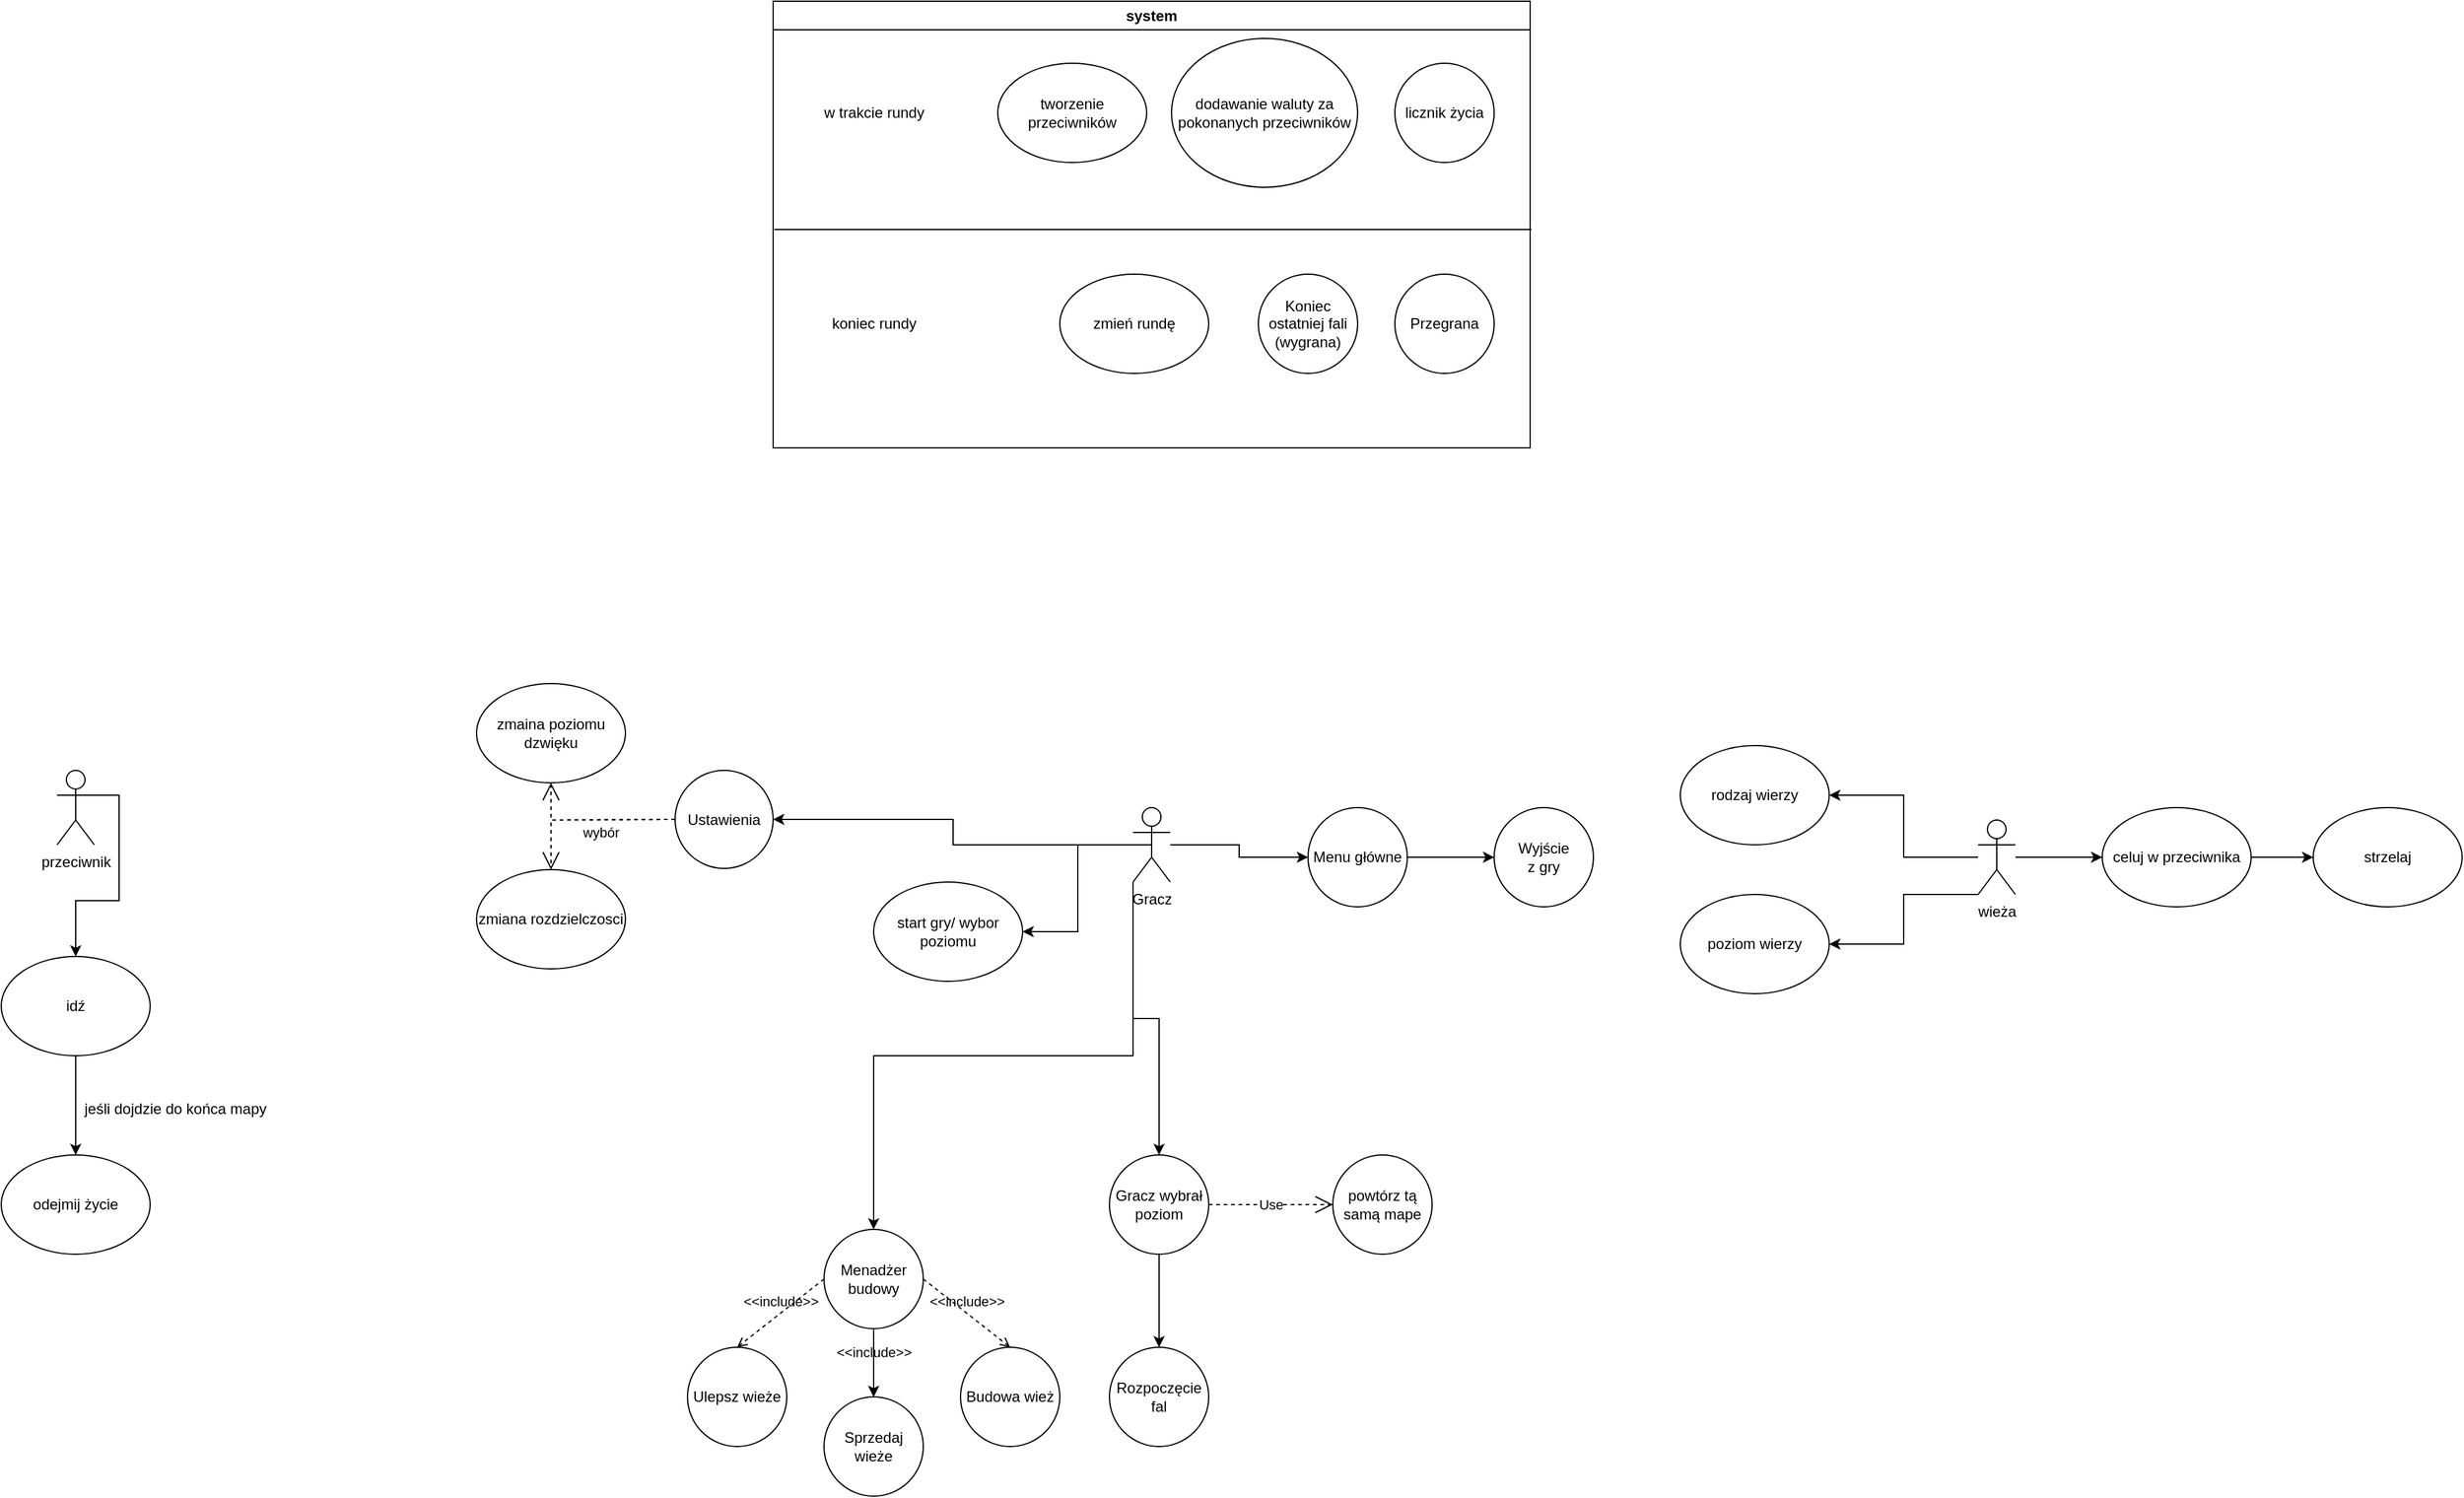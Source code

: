 <mxfile version="26.2.5">
  <diagram name="Strona-1" id="GtKuwoUM9BS78JBKEteD">
    <mxGraphModel dx="1969" dy="1792" grid="1" gridSize="10" guides="1" tooltips="1" connect="1" arrows="1" fold="1" page="1" pageScale="1" pageWidth="827" pageHeight="1169" math="0" shadow="0">
      <root>
        <mxCell id="0" />
        <mxCell id="1" parent="0" />
        <mxCell id="KREq8-2agoi1I6AGwySA-32" value="start gry/ wybor poziomu" style="ellipse;whiteSpace=wrap;html=1;" parent="1" vertex="1">
          <mxGeometry x="230" y="170" width="120" height="80" as="geometry" />
        </mxCell>
        <mxCell id="KREq8-2agoi1I6AGwySA-34" style="edgeStyle=orthogonalEdgeStyle;rounded=0;orthogonalLoop=1;jettySize=auto;html=1;exitX=0.5;exitY=0.5;exitDx=0;exitDy=0;exitPerimeter=0;" parent="1" source="KREq8-2agoi1I6AGwySA-33" target="KREq8-2agoi1I6AGwySA-32" edge="1">
          <mxGeometry relative="1" as="geometry" />
        </mxCell>
        <mxCell id="KREq8-2agoi1I6AGwySA-88" style="edgeStyle=orthogonalEdgeStyle;rounded=0;orthogonalLoop=1;jettySize=auto;html=1;exitX=0;exitY=1;exitDx=0;exitDy=0;exitPerimeter=0;" parent="1" source="KREq8-2agoi1I6AGwySA-33" target="KREq8-2agoi1I6AGwySA-51" edge="1">
          <mxGeometry relative="1" as="geometry" />
        </mxCell>
        <mxCell id="KREq8-2agoi1I6AGwySA-91" style="edgeStyle=orthogonalEdgeStyle;rounded=0;orthogonalLoop=1;jettySize=auto;html=1;exitX=0;exitY=1;exitDx=0;exitDy=0;exitPerimeter=0;" parent="1" source="KREq8-2agoi1I6AGwySA-33" target="KREq8-2agoi1I6AGwySA-50" edge="1">
          <mxGeometry relative="1" as="geometry" />
        </mxCell>
        <mxCell id="KREq8-2agoi1I6AGwySA-93" style="edgeStyle=orthogonalEdgeStyle;rounded=0;orthogonalLoop=1;jettySize=auto;html=1;exitX=0.5;exitY=0.5;exitDx=0;exitDy=0;exitPerimeter=0;" parent="1" source="KREq8-2agoi1I6AGwySA-33" target="KREq8-2agoi1I6AGwySA-38" edge="1">
          <mxGeometry relative="1" as="geometry" />
        </mxCell>
        <mxCell id="MmGcsjlvw-bPdA2bXPk2-18" style="edgeStyle=orthogonalEdgeStyle;rounded=0;orthogonalLoop=1;jettySize=auto;html=1;" edge="1" parent="1" source="KREq8-2agoi1I6AGwySA-33" target="KREq8-2agoi1I6AGwySA-35">
          <mxGeometry relative="1" as="geometry" />
        </mxCell>
        <mxCell id="KREq8-2agoi1I6AGwySA-33" value="Gracz&lt;div&gt;&lt;br&gt;&lt;/div&gt;" style="shape=umlActor;verticalLabelPosition=bottom;verticalAlign=top;html=1;outlineConnect=0;" parent="1" vertex="1">
          <mxGeometry x="439" y="110" width="30" height="60" as="geometry" />
        </mxCell>
        <mxCell id="KREq8-2agoi1I6AGwySA-38" value="Ustawienia" style="ellipse;whiteSpace=wrap;html=1;aspect=fixed;" parent="1" vertex="1">
          <mxGeometry x="70" y="80" width="79" height="79" as="geometry" />
        </mxCell>
        <mxCell id="KREq8-2agoi1I6AGwySA-44" value="Wyjście&lt;div&gt;z gry&lt;/div&gt;" style="ellipse;whiteSpace=wrap;html=1;aspect=fixed;" parent="1" vertex="1">
          <mxGeometry x="730" y="110" width="80" height="80" as="geometry" />
        </mxCell>
        <mxCell id="C1RNzL34NxAM10WFRyO1-7" style="edgeStyle=orthogonalEdgeStyle;rounded=0;orthogonalLoop=1;jettySize=auto;html=1;" parent="1" source="KREq8-2agoi1I6AGwySA-50" target="KREq8-2agoi1I6AGwySA-52" edge="1">
          <mxGeometry relative="1" as="geometry" />
        </mxCell>
        <mxCell id="KREq8-2agoi1I6AGwySA-50" value="Gracz wybrał poziom" style="ellipse;whiteSpace=wrap;html=1;aspect=fixed;" parent="1" vertex="1">
          <mxGeometry x="420" y="390" width="80" height="80" as="geometry" />
        </mxCell>
        <mxCell id="C1RNzL34NxAM10WFRyO1-44" value="" style="edgeStyle=orthogonalEdgeStyle;rounded=0;orthogonalLoop=1;jettySize=auto;html=1;" parent="1" source="KREq8-2agoi1I6AGwySA-51" target="KREq8-2agoi1I6AGwySA-99" edge="1">
          <mxGeometry relative="1" as="geometry" />
        </mxCell>
        <mxCell id="KREq8-2agoi1I6AGwySA-51" value="Menadżer budowy" style="ellipse;whiteSpace=wrap;html=1;aspect=fixed;" parent="1" vertex="1">
          <mxGeometry x="190" y="450" width="80" height="80" as="geometry" />
        </mxCell>
        <mxCell id="KREq8-2agoi1I6AGwySA-52" value="Rozpoczęcie fal" style="ellipse;whiteSpace=wrap;html=1;aspect=fixed;" parent="1" vertex="1">
          <mxGeometry x="420" y="545" width="80" height="80" as="geometry" />
        </mxCell>
        <mxCell id="KREq8-2agoi1I6AGwySA-71" value="powtórz tą samą mape" style="ellipse;whiteSpace=wrap;html=1;aspect=fixed;" parent="1" vertex="1">
          <mxGeometry x="600" y="390" width="80" height="80" as="geometry" />
        </mxCell>
        <mxCell id="KREq8-2agoi1I6AGwySA-98" value="Ulepsz wieże" style="ellipse;whiteSpace=wrap;html=1;aspect=fixed;" parent="1" vertex="1">
          <mxGeometry x="80" y="545" width="80" height="80" as="geometry" />
        </mxCell>
        <mxCell id="KREq8-2agoi1I6AGwySA-99" value="Sprzedaj wieże" style="ellipse;whiteSpace=wrap;html=1;aspect=fixed;" parent="1" vertex="1">
          <mxGeometry x="190" y="585" width="80" height="80" as="geometry" />
        </mxCell>
        <mxCell id="KREq8-2agoi1I6AGwySA-100" value="Budowa wież" style="ellipse;whiteSpace=wrap;html=1;aspect=fixed;" parent="1" vertex="1">
          <mxGeometry x="300" y="545" width="80" height="80" as="geometry" />
        </mxCell>
        <mxCell id="C1RNzL34NxAM10WFRyO1-14" value="system" style="swimlane;whiteSpace=wrap;html=1;" parent="1" vertex="1">
          <mxGeometry x="149" y="-540" width="610" height="360" as="geometry" />
        </mxCell>
        <mxCell id="C1RNzL34NxAM10WFRyO1-16" value="tworzenie przeciwników" style="ellipse;whiteSpace=wrap;html=1;" parent="C1RNzL34NxAM10WFRyO1-14" vertex="1">
          <mxGeometry x="181" y="50" width="120" height="80" as="geometry" />
        </mxCell>
        <mxCell id="C1RNzL34NxAM10WFRyO1-17" value="dodawanie waluty za pokonanych przeciwników" style="ellipse;whiteSpace=wrap;html=1;" parent="C1RNzL34NxAM10WFRyO1-14" vertex="1">
          <mxGeometry x="321" y="30" width="150" height="120" as="geometry" />
        </mxCell>
        <mxCell id="C1RNzL34NxAM10WFRyO1-18" value="licznik życia" style="ellipse;whiteSpace=wrap;html=1;aspect=fixed;" parent="C1RNzL34NxAM10WFRyO1-14" vertex="1">
          <mxGeometry x="501" y="50" width="80" height="80" as="geometry" />
        </mxCell>
        <mxCell id="KREq8-2agoi1I6AGwySA-65" value="Koniec ostatniej fali&lt;div&gt;(wygrana)&lt;/div&gt;" style="ellipse;whiteSpace=wrap;html=1;aspect=fixed;" parent="C1RNzL34NxAM10WFRyO1-14" vertex="1">
          <mxGeometry x="391" y="220" width="80" height="80" as="geometry" />
        </mxCell>
        <mxCell id="KREq8-2agoi1I6AGwySA-68" value="Przegrana" style="ellipse;whiteSpace=wrap;html=1;aspect=fixed;" parent="C1RNzL34NxAM10WFRyO1-14" vertex="1">
          <mxGeometry x="501" y="220" width="80" height="80" as="geometry" />
        </mxCell>
        <mxCell id="MmGcsjlvw-bPdA2bXPk2-35" value="&lt;div&gt;w trakcie rundy&lt;/div&gt;" style="text;html=1;align=center;verticalAlign=middle;resizable=0;points=[];autosize=1;strokeColor=none;fillColor=none;" vertex="1" parent="C1RNzL34NxAM10WFRyO1-14">
          <mxGeometry x="31" y="75" width="100" height="30" as="geometry" />
        </mxCell>
        <mxCell id="MmGcsjlvw-bPdA2bXPk2-36" value="koniec rundy" style="text;html=1;align=center;verticalAlign=middle;resizable=0;points=[];autosize=1;strokeColor=none;fillColor=none;" vertex="1" parent="C1RNzL34NxAM10WFRyO1-14">
          <mxGeometry x="36" y="245" width="90" height="30" as="geometry" />
        </mxCell>
        <mxCell id="MmGcsjlvw-bPdA2bXPk2-37" value="zmień rundę" style="ellipse;whiteSpace=wrap;html=1;" vertex="1" parent="C1RNzL34NxAM10WFRyO1-14">
          <mxGeometry x="231" y="220" width="120" height="80" as="geometry" />
        </mxCell>
        <mxCell id="C1RNzL34NxAM10WFRyO1-21" style="edgeStyle=orthogonalEdgeStyle;rounded=0;orthogonalLoop=1;jettySize=auto;html=1;" parent="1" source="KREq8-2agoi1I6AGwySA-35" target="KREq8-2agoi1I6AGwySA-44" edge="1">
          <mxGeometry relative="1" as="geometry" />
        </mxCell>
        <mxCell id="KREq8-2agoi1I6AGwySA-35" value="Menu główne" style="ellipse;whiteSpace=wrap;html=1;aspect=fixed;" parent="1" vertex="1">
          <mxGeometry x="580" y="110" width="80" height="80" as="geometry" />
        </mxCell>
        <mxCell id="MmGcsjlvw-bPdA2bXPk2-9" style="edgeStyle=orthogonalEdgeStyle;rounded=0;orthogonalLoop=1;jettySize=auto;html=1;exitX=1;exitY=0.333;exitDx=0;exitDy=0;exitPerimeter=0;" edge="1" parent="1" source="C1RNzL34NxAM10WFRyO1-22" target="C1RNzL34NxAM10WFRyO1-23">
          <mxGeometry relative="1" as="geometry" />
        </mxCell>
        <mxCell id="C1RNzL34NxAM10WFRyO1-22" value="przeciwnik&lt;div&gt;&lt;br&gt;&lt;/div&gt;" style="shape=umlActor;verticalLabelPosition=bottom;verticalAlign=top;html=1;outlineConnect=0;" parent="1" vertex="1">
          <mxGeometry x="-428" y="80" width="30" height="60" as="geometry" />
        </mxCell>
        <mxCell id="MmGcsjlvw-bPdA2bXPk2-13" value="" style="edgeStyle=orthogonalEdgeStyle;rounded=0;orthogonalLoop=1;jettySize=auto;html=1;" edge="1" parent="1" source="C1RNzL34NxAM10WFRyO1-23" target="C1RNzL34NxAM10WFRyO1-24">
          <mxGeometry relative="1" as="geometry" />
        </mxCell>
        <mxCell id="C1RNzL34NxAM10WFRyO1-23" value="idź" style="ellipse;whiteSpace=wrap;html=1;" parent="1" vertex="1">
          <mxGeometry x="-473" y="230" width="120" height="80" as="geometry" />
        </mxCell>
        <mxCell id="C1RNzL34NxAM10WFRyO1-24" value="odejmij życie" style="ellipse;whiteSpace=wrap;html=1;" parent="1" vertex="1">
          <mxGeometry x="-473" y="390" width="120" height="80" as="geometry" />
        </mxCell>
        <mxCell id="MmGcsjlvw-bPdA2bXPk2-4" value="" style="edgeStyle=orthogonalEdgeStyle;rounded=0;orthogonalLoop=1;jettySize=auto;html=1;" edge="1" parent="1" source="C1RNzL34NxAM10WFRyO1-30" target="EaSMaFOMQ_o7jlusIuXL-3">
          <mxGeometry relative="1" as="geometry" />
        </mxCell>
        <mxCell id="MmGcsjlvw-bPdA2bXPk2-7" style="edgeStyle=orthogonalEdgeStyle;rounded=0;orthogonalLoop=1;jettySize=auto;html=1;" edge="1" parent="1" source="C1RNzL34NxAM10WFRyO1-30" target="EaSMaFOMQ_o7jlusIuXL-5">
          <mxGeometry relative="1" as="geometry" />
        </mxCell>
        <mxCell id="MmGcsjlvw-bPdA2bXPk2-17" style="edgeStyle=orthogonalEdgeStyle;rounded=0;orthogonalLoop=1;jettySize=auto;html=1;entryX=1;entryY=0.5;entryDx=0;entryDy=0;" edge="1" parent="1" source="C1RNzL34NxAM10WFRyO1-30" target="EaSMaFOMQ_o7jlusIuXL-4">
          <mxGeometry relative="1" as="geometry">
            <Array as="points">
              <mxPoint x="1060" y="180" />
              <mxPoint x="1060" y="220" />
            </Array>
          </mxGeometry>
        </mxCell>
        <mxCell id="C1RNzL34NxAM10WFRyO1-30" value="wieża" style="shape=umlActor;verticalLabelPosition=bottom;verticalAlign=top;html=1;" parent="1" vertex="1">
          <mxGeometry x="1120" y="120" width="30" height="60" as="geometry" />
        </mxCell>
        <mxCell id="C1RNzL34NxAM10WFRyO1-31" value="&amp;lt;&amp;lt;include&amp;gt;&amp;gt;" style="html=1;verticalAlign=bottom;labelBackgroundColor=none;endArrow=open;endFill=0;dashed=1;rounded=0;exitX=0.5;exitY=1;exitDx=0;exitDy=0;" parent="1" source="KREq8-2agoi1I6AGwySA-51" target="KREq8-2agoi1I6AGwySA-99" edge="1">
          <mxGeometry width="160" relative="1" as="geometry">
            <mxPoint x="480" y="440" as="sourcePoint" />
            <mxPoint x="640" y="440" as="targetPoint" />
          </mxGeometry>
        </mxCell>
        <mxCell id="C1RNzL34NxAM10WFRyO1-32" value="&amp;lt;&amp;lt;include&amp;gt;&amp;gt;" style="html=1;verticalAlign=bottom;labelBackgroundColor=none;endArrow=open;endFill=0;dashed=1;rounded=0;exitX=1;exitY=0.5;exitDx=0;exitDy=0;entryX=0.5;entryY=0;entryDx=0;entryDy=0;" parent="1" source="KREq8-2agoi1I6AGwySA-51" target="KREq8-2agoi1I6AGwySA-100" edge="1">
          <mxGeometry width="160" relative="1" as="geometry">
            <mxPoint x="480" y="440" as="sourcePoint" />
            <mxPoint x="640" y="440" as="targetPoint" />
          </mxGeometry>
        </mxCell>
        <mxCell id="C1RNzL34NxAM10WFRyO1-33" value="&amp;lt;&amp;lt;include&amp;gt;&amp;gt;" style="html=1;verticalAlign=bottom;labelBackgroundColor=none;endArrow=open;endFill=0;dashed=1;rounded=0;exitX=0;exitY=0.5;exitDx=0;exitDy=0;entryX=0.5;entryY=0;entryDx=0;entryDy=0;" parent="1" source="KREq8-2agoi1I6AGwySA-51" target="KREq8-2agoi1I6AGwySA-98" edge="1">
          <mxGeometry width="160" relative="1" as="geometry">
            <mxPoint x="480" y="440" as="sourcePoint" />
            <mxPoint x="640" y="440" as="targetPoint" />
          </mxGeometry>
        </mxCell>
        <mxCell id="C1RNzL34NxAM10WFRyO1-35" value="zmiana rozdzielczosci" style="ellipse;whiteSpace=wrap;html=1;" parent="1" vertex="1">
          <mxGeometry x="-90" y="160" width="120" height="80" as="geometry" />
        </mxCell>
        <mxCell id="EaSMaFOMQ_o7jlusIuXL-3" value="rodzaj wierzy" style="ellipse;whiteSpace=wrap;html=1;" parent="1" vertex="1">
          <mxGeometry x="880" y="60" width="120" height="80" as="geometry" />
        </mxCell>
        <mxCell id="EaSMaFOMQ_o7jlusIuXL-4" value="poziom wierzy" style="ellipse;whiteSpace=wrap;html=1;" parent="1" vertex="1">
          <mxGeometry x="880" y="180" width="120" height="80" as="geometry" />
        </mxCell>
        <mxCell id="MmGcsjlvw-bPdA2bXPk2-8" style="edgeStyle=orthogonalEdgeStyle;rounded=0;orthogonalLoop=1;jettySize=auto;html=1;" edge="1" parent="1" source="EaSMaFOMQ_o7jlusIuXL-5" target="EaSMaFOMQ_o7jlusIuXL-6">
          <mxGeometry relative="1" as="geometry" />
        </mxCell>
        <mxCell id="EaSMaFOMQ_o7jlusIuXL-5" value="celuj w przeciwnika" style="ellipse;whiteSpace=wrap;html=1;" parent="1" vertex="1">
          <mxGeometry x="1220" y="110" width="120" height="80" as="geometry" />
        </mxCell>
        <mxCell id="EaSMaFOMQ_o7jlusIuXL-6" value="strzelaj" style="ellipse;whiteSpace=wrap;html=1;" parent="1" vertex="1">
          <mxGeometry x="1390" y="110" width="120" height="80" as="geometry" />
        </mxCell>
        <mxCell id="MmGcsjlvw-bPdA2bXPk2-3" value="Use" style="endArrow=open;endSize=12;dashed=1;html=1;rounded=0;entryX=0;entryY=0.5;entryDx=0;entryDy=0;exitX=1;exitY=0.5;exitDx=0;exitDy=0;" edge="1" parent="1" source="KREq8-2agoi1I6AGwySA-50" target="KREq8-2agoi1I6AGwySA-71">
          <mxGeometry width="160" relative="1" as="geometry">
            <mxPoint x="490" y="430" as="sourcePoint" />
            <mxPoint x="650" y="430" as="targetPoint" />
          </mxGeometry>
        </mxCell>
        <mxCell id="MmGcsjlvw-bPdA2bXPk2-20" value="zmaina poziomu dzwięku" style="ellipse;whiteSpace=wrap;html=1;" vertex="1" parent="1">
          <mxGeometry x="-90" y="10" width="120" height="80" as="geometry" />
        </mxCell>
        <mxCell id="MmGcsjlvw-bPdA2bXPk2-27" value="wybór" style="endArrow=open;endSize=12;dashed=1;html=1;rounded=0;entryX=0.5;entryY=0;entryDx=0;entryDy=0;exitX=0;exitY=0.5;exitDx=0;exitDy=0;" edge="1" parent="1" source="KREq8-2agoi1I6AGwySA-38" target="C1RNzL34NxAM10WFRyO1-35">
          <mxGeometry x="-0.142" y="10" width="160" relative="1" as="geometry">
            <mxPoint x="80" y="230" as="sourcePoint" />
            <mxPoint x="180" y="230" as="targetPoint" />
            <Array as="points">
              <mxPoint x="-30" y="120" />
            </Array>
            <mxPoint as="offset" />
          </mxGeometry>
        </mxCell>
        <mxCell id="MmGcsjlvw-bPdA2bXPk2-31" value="" style="endArrow=open;endSize=12;dashed=1;html=1;rounded=0;exitX=0;exitY=0.5;exitDx=0;exitDy=0;entryX=0.5;entryY=1;entryDx=0;entryDy=0;" edge="1" parent="1" source="KREq8-2agoi1I6AGwySA-38" target="MmGcsjlvw-bPdA2bXPk2-20">
          <mxGeometry width="160" relative="1" as="geometry">
            <mxPoint x="-60" y="130" as="sourcePoint" />
            <mxPoint x="100" y="130" as="targetPoint" />
            <Array as="points">
              <mxPoint x="-30" y="120" />
            </Array>
          </mxGeometry>
        </mxCell>
        <mxCell id="MmGcsjlvw-bPdA2bXPk2-33" value="&lt;div&gt;jeśli dojdzie do końca mapy&lt;/div&gt;" style="text;html=1;align=center;verticalAlign=middle;resizable=0;points=[];autosize=1;strokeColor=none;fillColor=none;" vertex="1" parent="1">
          <mxGeometry x="-413" y="338" width="160" height="30" as="geometry" />
        </mxCell>
        <mxCell id="MmGcsjlvw-bPdA2bXPk2-34" value="" style="line;strokeWidth=1;fillColor=none;align=left;verticalAlign=middle;spacingTop=-1;spacingLeft=3;spacingRight=3;rotatable=0;labelPosition=right;points=[];portConstraint=eastwest;strokeColor=inherit;" vertex="1" parent="1">
          <mxGeometry x="150" y="-380" width="610" height="48" as="geometry" />
        </mxCell>
      </root>
    </mxGraphModel>
  </diagram>
</mxfile>

